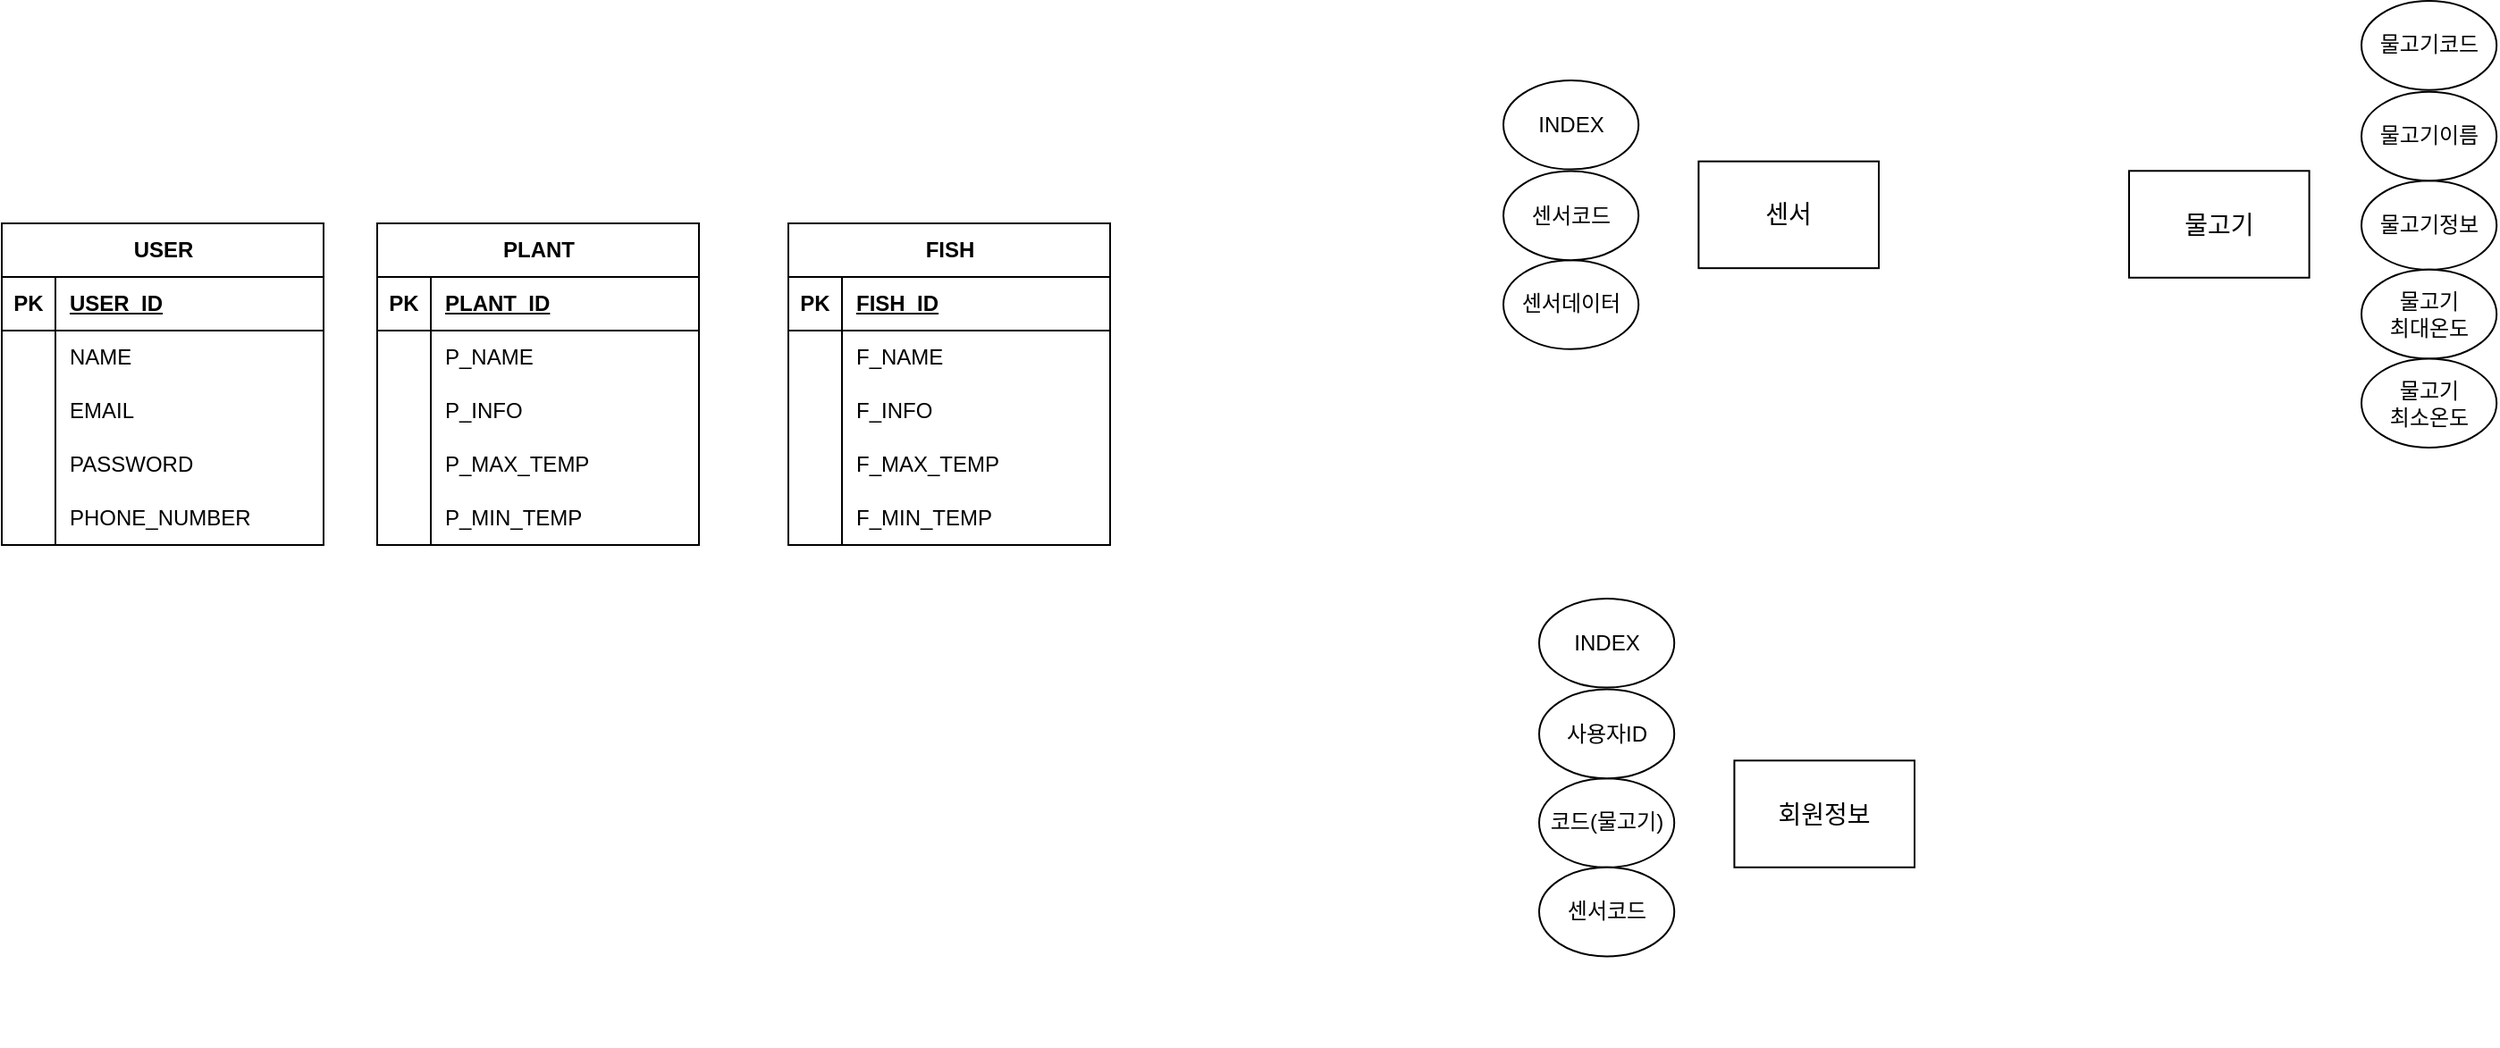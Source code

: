 <mxfile version="21.6.6" type="github">
  <diagram name="페이지-1" id="9zwk9lLUABTVpLlraMho">
    <mxGraphModel dx="2206" dy="788" grid="1" gridSize="10" guides="1" tooltips="1" connect="1" arrows="1" fold="1" page="1" pageScale="1" pageWidth="827" pageHeight="1169" math="0" shadow="0">
      <root>
        <mxCell id="0" />
        <mxCell id="1" parent="0" />
        <mxCell id="_x3-6fZufxSY2HoPdJOf-69" value="" style="group" vertex="1" connectable="0" parent="1">
          <mxGeometry x="130" y="440" width="210" height="250" as="geometry" />
        </mxCell>
        <mxCell id="_x3-6fZufxSY2HoPdJOf-70" value="&lt;font style=&quot;font-size: 14px;&quot;&gt;회원정보&lt;/font&gt;" style="rounded=0;whiteSpace=wrap;html=1;" vertex="1" parent="_x3-6fZufxSY2HoPdJOf-69">
          <mxGeometry x="109.2" y="90.637" width="100.8" height="59.761" as="geometry" />
        </mxCell>
        <mxCell id="_x3-6fZufxSY2HoPdJOf-71" value="INDEX" style="ellipse;whiteSpace=wrap;html=1;" vertex="1" parent="_x3-6fZufxSY2HoPdJOf-69">
          <mxGeometry width="75.6" height="49.801" as="geometry" />
        </mxCell>
        <mxCell id="_x3-6fZufxSY2HoPdJOf-72" value="코드(물고기)" style="ellipse;whiteSpace=wrap;html=1;" vertex="1" parent="_x3-6fZufxSY2HoPdJOf-69">
          <mxGeometry y="100.598" width="75.6" height="49.801" as="geometry" />
        </mxCell>
        <mxCell id="_x3-6fZufxSY2HoPdJOf-73" value="센서코드" style="ellipse;whiteSpace=wrap;html=1;" vertex="1" parent="_x3-6fZufxSY2HoPdJOf-69">
          <mxGeometry y="150.398" width="75.6" height="49.801" as="geometry" />
        </mxCell>
        <mxCell id="_x3-6fZufxSY2HoPdJOf-75" value="사용자ID" style="ellipse;whiteSpace=wrap;html=1;" vertex="1" parent="_x3-6fZufxSY2HoPdJOf-69">
          <mxGeometry y="50.797" width="75.6" height="49.801" as="geometry" />
        </mxCell>
        <mxCell id="_x3-6fZufxSY2HoPdJOf-84" value="" style="group" vertex="1" connectable="0" parent="1">
          <mxGeometry x="460" y="105.52" width="205.6" height="250" as="geometry" />
        </mxCell>
        <mxCell id="_x3-6fZufxSY2HoPdJOf-41" value="물고기코드" style="ellipse;whiteSpace=wrap;html=1;" vertex="1" parent="_x3-6fZufxSY2HoPdJOf-84">
          <mxGeometry x="130" width="75.6" height="49.801" as="geometry" />
        </mxCell>
        <mxCell id="_x3-6fZufxSY2HoPdJOf-42" value="물고기정보" style="ellipse;whiteSpace=wrap;html=1;" vertex="1" parent="_x3-6fZufxSY2HoPdJOf-84">
          <mxGeometry x="130" y="100.598" width="75.6" height="49.801" as="geometry" />
        </mxCell>
        <mxCell id="_x3-6fZufxSY2HoPdJOf-43" value="물고기&lt;br&gt;최대온도" style="ellipse;whiteSpace=wrap;html=1;" vertex="1" parent="_x3-6fZufxSY2HoPdJOf-84">
          <mxGeometry x="130" y="150.398" width="75.6" height="49.801" as="geometry" />
        </mxCell>
        <mxCell id="_x3-6fZufxSY2HoPdJOf-44" value="물고기&lt;br&gt;최소온도" style="ellipse;whiteSpace=wrap;html=1;" vertex="1" parent="_x3-6fZufxSY2HoPdJOf-84">
          <mxGeometry x="130" y="200.199" width="75.6" height="49.801" as="geometry" />
        </mxCell>
        <mxCell id="_x3-6fZufxSY2HoPdJOf-45" value="물고기이름" style="ellipse;whiteSpace=wrap;html=1;" vertex="1" parent="_x3-6fZufxSY2HoPdJOf-84">
          <mxGeometry x="130" y="50.797" width="75.6" height="49.801" as="geometry" />
        </mxCell>
        <mxCell id="_x3-6fZufxSY2HoPdJOf-60" value="&lt;font style=&quot;font-size: 14px;&quot;&gt;물고기&lt;/font&gt;" style="rounded=0;whiteSpace=wrap;html=1;" vertex="1" parent="_x3-6fZufxSY2HoPdJOf-84">
          <mxGeometry y="95.117" width="100.8" height="59.761" as="geometry" />
        </mxCell>
        <mxCell id="_x3-6fZufxSY2HoPdJOf-86" value="" style="group" vertex="1" connectable="0" parent="1">
          <mxGeometry x="110" y="150" width="210" height="150.398" as="geometry" />
        </mxCell>
        <mxCell id="_x3-6fZufxSY2HoPdJOf-77" value="&lt;font style=&quot;font-size: 14px;&quot;&gt;센서&lt;/font&gt;" style="rounded=0;whiteSpace=wrap;html=1;" vertex="1" parent="_x3-6fZufxSY2HoPdJOf-86">
          <mxGeometry x="109.2" y="45.317" width="100.8" height="59.761" as="geometry" />
        </mxCell>
        <mxCell id="_x3-6fZufxSY2HoPdJOf-78" value="INDEX" style="ellipse;whiteSpace=wrap;html=1;" vertex="1" parent="_x3-6fZufxSY2HoPdJOf-86">
          <mxGeometry width="75.6" height="49.801" as="geometry" />
        </mxCell>
        <mxCell id="_x3-6fZufxSY2HoPdJOf-79" value="센서데이터" style="ellipse;whiteSpace=wrap;html=1;" vertex="1" parent="_x3-6fZufxSY2HoPdJOf-86">
          <mxGeometry y="100.598" width="75.6" height="49.801" as="geometry" />
        </mxCell>
        <mxCell id="_x3-6fZufxSY2HoPdJOf-82" value="센서코드" style="ellipse;whiteSpace=wrap;html=1;" vertex="1" parent="_x3-6fZufxSY2HoPdJOf-86">
          <mxGeometry y="50.797" width="75.6" height="49.801" as="geometry" />
        </mxCell>
        <mxCell id="_x3-6fZufxSY2HoPdJOf-92" value="USER" style="shape=table;startSize=30;container=1;collapsible=1;childLayout=tableLayout;fixedRows=1;rowLines=0;fontStyle=1;align=center;resizeLast=1;html=1;" vertex="1" parent="1">
          <mxGeometry x="-730" y="230" width="180" height="180" as="geometry" />
        </mxCell>
        <mxCell id="_x3-6fZufxSY2HoPdJOf-93" value="" style="shape=tableRow;horizontal=0;startSize=0;swimlaneHead=0;swimlaneBody=0;fillColor=none;collapsible=0;dropTarget=0;points=[[0,0.5],[1,0.5]];portConstraint=eastwest;top=0;left=0;right=0;bottom=1;" vertex="1" parent="_x3-6fZufxSY2HoPdJOf-92">
          <mxGeometry y="30" width="180" height="30" as="geometry" />
        </mxCell>
        <mxCell id="_x3-6fZufxSY2HoPdJOf-94" value="PK" style="shape=partialRectangle;connectable=0;fillColor=none;top=0;left=0;bottom=0;right=0;fontStyle=1;overflow=hidden;whiteSpace=wrap;html=1;" vertex="1" parent="_x3-6fZufxSY2HoPdJOf-93">
          <mxGeometry width="30" height="30" as="geometry">
            <mxRectangle width="30" height="30" as="alternateBounds" />
          </mxGeometry>
        </mxCell>
        <mxCell id="_x3-6fZufxSY2HoPdJOf-95" value="USER_ID" style="shape=partialRectangle;connectable=0;fillColor=none;top=0;left=0;bottom=0;right=0;align=left;spacingLeft=6;fontStyle=5;overflow=hidden;whiteSpace=wrap;html=1;" vertex="1" parent="_x3-6fZufxSY2HoPdJOf-93">
          <mxGeometry x="30" width="150" height="30" as="geometry">
            <mxRectangle width="150" height="30" as="alternateBounds" />
          </mxGeometry>
        </mxCell>
        <mxCell id="_x3-6fZufxSY2HoPdJOf-96" value="" style="shape=tableRow;horizontal=0;startSize=0;swimlaneHead=0;swimlaneBody=0;fillColor=none;collapsible=0;dropTarget=0;points=[[0,0.5],[1,0.5]];portConstraint=eastwest;top=0;left=0;right=0;bottom=0;" vertex="1" parent="_x3-6fZufxSY2HoPdJOf-92">
          <mxGeometry y="60" width="180" height="30" as="geometry" />
        </mxCell>
        <mxCell id="_x3-6fZufxSY2HoPdJOf-97" value="" style="shape=partialRectangle;connectable=0;fillColor=none;top=0;left=0;bottom=0;right=0;editable=1;overflow=hidden;whiteSpace=wrap;html=1;" vertex="1" parent="_x3-6fZufxSY2HoPdJOf-96">
          <mxGeometry width="30" height="30" as="geometry">
            <mxRectangle width="30" height="30" as="alternateBounds" />
          </mxGeometry>
        </mxCell>
        <mxCell id="_x3-6fZufxSY2HoPdJOf-98" value="NAME" style="shape=partialRectangle;connectable=0;fillColor=none;top=0;left=0;bottom=0;right=0;align=left;spacingLeft=6;overflow=hidden;whiteSpace=wrap;html=1;" vertex="1" parent="_x3-6fZufxSY2HoPdJOf-96">
          <mxGeometry x="30" width="150" height="30" as="geometry">
            <mxRectangle width="150" height="30" as="alternateBounds" />
          </mxGeometry>
        </mxCell>
        <mxCell id="_x3-6fZufxSY2HoPdJOf-102" value="" style="shape=tableRow;horizontal=0;startSize=0;swimlaneHead=0;swimlaneBody=0;fillColor=none;collapsible=0;dropTarget=0;points=[[0,0.5],[1,0.5]];portConstraint=eastwest;top=0;left=0;right=0;bottom=0;" vertex="1" parent="_x3-6fZufxSY2HoPdJOf-92">
          <mxGeometry y="90" width="180" height="30" as="geometry" />
        </mxCell>
        <mxCell id="_x3-6fZufxSY2HoPdJOf-103" value="" style="shape=partialRectangle;connectable=0;fillColor=none;top=0;left=0;bottom=0;right=0;editable=1;overflow=hidden;whiteSpace=wrap;html=1;" vertex="1" parent="_x3-6fZufxSY2HoPdJOf-102">
          <mxGeometry width="30" height="30" as="geometry">
            <mxRectangle width="30" height="30" as="alternateBounds" />
          </mxGeometry>
        </mxCell>
        <mxCell id="_x3-6fZufxSY2HoPdJOf-104" value="EMAIL" style="shape=partialRectangle;connectable=0;fillColor=none;top=0;left=0;bottom=0;right=0;align=left;spacingLeft=6;overflow=hidden;whiteSpace=wrap;html=1;" vertex="1" parent="_x3-6fZufxSY2HoPdJOf-102">
          <mxGeometry x="30" width="150" height="30" as="geometry">
            <mxRectangle width="150" height="30" as="alternateBounds" />
          </mxGeometry>
        </mxCell>
        <mxCell id="_x3-6fZufxSY2HoPdJOf-99" value="" style="shape=tableRow;horizontal=0;startSize=0;swimlaneHead=0;swimlaneBody=0;fillColor=none;collapsible=0;dropTarget=0;points=[[0,0.5],[1,0.5]];portConstraint=eastwest;top=0;left=0;right=0;bottom=0;" vertex="1" parent="_x3-6fZufxSY2HoPdJOf-92">
          <mxGeometry y="120" width="180" height="30" as="geometry" />
        </mxCell>
        <mxCell id="_x3-6fZufxSY2HoPdJOf-100" value="" style="shape=partialRectangle;connectable=0;fillColor=none;top=0;left=0;bottom=0;right=0;editable=1;overflow=hidden;whiteSpace=wrap;html=1;" vertex="1" parent="_x3-6fZufxSY2HoPdJOf-99">
          <mxGeometry width="30" height="30" as="geometry">
            <mxRectangle width="30" height="30" as="alternateBounds" />
          </mxGeometry>
        </mxCell>
        <mxCell id="_x3-6fZufxSY2HoPdJOf-101" value="PASSWORD" style="shape=partialRectangle;connectable=0;fillColor=none;top=0;left=0;bottom=0;right=0;align=left;spacingLeft=6;overflow=hidden;whiteSpace=wrap;html=1;" vertex="1" parent="_x3-6fZufxSY2HoPdJOf-99">
          <mxGeometry x="30" width="150" height="30" as="geometry">
            <mxRectangle width="150" height="30" as="alternateBounds" />
          </mxGeometry>
        </mxCell>
        <mxCell id="_x3-6fZufxSY2HoPdJOf-105" value="" style="shape=tableRow;horizontal=0;startSize=0;swimlaneHead=0;swimlaneBody=0;fillColor=none;collapsible=0;dropTarget=0;points=[[0,0.5],[1,0.5]];portConstraint=eastwest;top=0;left=0;right=0;bottom=0;" vertex="1" parent="_x3-6fZufxSY2HoPdJOf-92">
          <mxGeometry y="150" width="180" height="30" as="geometry" />
        </mxCell>
        <mxCell id="_x3-6fZufxSY2HoPdJOf-106" value="" style="shape=partialRectangle;connectable=0;fillColor=none;top=0;left=0;bottom=0;right=0;editable=1;overflow=hidden;whiteSpace=wrap;html=1;" vertex="1" parent="_x3-6fZufxSY2HoPdJOf-105">
          <mxGeometry width="30" height="30" as="geometry">
            <mxRectangle width="30" height="30" as="alternateBounds" />
          </mxGeometry>
        </mxCell>
        <mxCell id="_x3-6fZufxSY2HoPdJOf-107" value="PHONE_NUMBER" style="shape=partialRectangle;connectable=0;fillColor=none;top=0;left=0;bottom=0;right=0;align=left;spacingLeft=6;overflow=hidden;whiteSpace=wrap;html=1;" vertex="1" parent="_x3-6fZufxSY2HoPdJOf-105">
          <mxGeometry x="30" width="150" height="30" as="geometry">
            <mxRectangle width="150" height="30" as="alternateBounds" />
          </mxGeometry>
        </mxCell>
        <mxCell id="_x3-6fZufxSY2HoPdJOf-108" value="PLANT" style="shape=table;startSize=30;container=1;collapsible=1;childLayout=tableLayout;fixedRows=1;rowLines=0;fontStyle=1;align=center;resizeLast=1;html=1;strokeColor=default;verticalAlign=middle;strokeWidth=1;swimlaneLine=1;rounded=0;" vertex="1" parent="1">
          <mxGeometry x="-520" y="230" width="180" height="180" as="geometry">
            <mxRectangle x="-440" y="410" width="80" height="30" as="alternateBounds" />
          </mxGeometry>
        </mxCell>
        <mxCell id="_x3-6fZufxSY2HoPdJOf-109" value="" style="shape=tableRow;horizontal=0;startSize=0;swimlaneHead=0;swimlaneBody=0;fillColor=none;collapsible=0;dropTarget=0;points=[[0,0.5],[1,0.5]];portConstraint=eastwest;top=0;left=0;right=0;bottom=1;" vertex="1" parent="_x3-6fZufxSY2HoPdJOf-108">
          <mxGeometry y="30" width="180" height="30" as="geometry" />
        </mxCell>
        <mxCell id="_x3-6fZufxSY2HoPdJOf-110" value="PK" style="shape=partialRectangle;connectable=0;fillColor=none;top=0;left=0;bottom=0;right=0;fontStyle=1;overflow=hidden;whiteSpace=wrap;html=1;" vertex="1" parent="_x3-6fZufxSY2HoPdJOf-109">
          <mxGeometry width="30" height="30" as="geometry">
            <mxRectangle width="30" height="30" as="alternateBounds" />
          </mxGeometry>
        </mxCell>
        <mxCell id="_x3-6fZufxSY2HoPdJOf-111" value="PLANT_ID" style="shape=partialRectangle;connectable=0;fillColor=none;top=0;left=0;bottom=0;right=0;align=left;spacingLeft=6;fontStyle=5;overflow=hidden;whiteSpace=wrap;html=1;shadow=0;strokeColor=default;" vertex="1" parent="_x3-6fZufxSY2HoPdJOf-109">
          <mxGeometry x="30" width="150" height="30" as="geometry">
            <mxRectangle width="150" height="30" as="alternateBounds" />
          </mxGeometry>
        </mxCell>
        <mxCell id="_x3-6fZufxSY2HoPdJOf-112" value="" style="shape=tableRow;horizontal=0;startSize=0;swimlaneHead=0;swimlaneBody=0;fillColor=none;collapsible=0;dropTarget=0;points=[[0,0.5],[1,0.5]];portConstraint=eastwest;top=0;left=0;right=0;bottom=0;strokeColor=default;" vertex="1" parent="_x3-6fZufxSY2HoPdJOf-108">
          <mxGeometry y="60" width="180" height="30" as="geometry" />
        </mxCell>
        <mxCell id="_x3-6fZufxSY2HoPdJOf-113" value="" style="shape=partialRectangle;connectable=0;fillColor=none;top=0;left=0;bottom=0;right=0;editable=1;overflow=hidden;whiteSpace=wrap;html=1;" vertex="1" parent="_x3-6fZufxSY2HoPdJOf-112">
          <mxGeometry width="30" height="30" as="geometry">
            <mxRectangle width="30" height="30" as="alternateBounds" />
          </mxGeometry>
        </mxCell>
        <mxCell id="_x3-6fZufxSY2HoPdJOf-114" value="P_NAME" style="shape=partialRectangle;connectable=0;fillColor=none;top=0;left=0;bottom=0;right=0;align=left;spacingLeft=6;overflow=hidden;whiteSpace=wrap;html=1;" vertex="1" parent="_x3-6fZufxSY2HoPdJOf-112">
          <mxGeometry x="30" width="150" height="30" as="geometry">
            <mxRectangle width="150" height="30" as="alternateBounds" />
          </mxGeometry>
        </mxCell>
        <mxCell id="_x3-6fZufxSY2HoPdJOf-115" value="" style="shape=tableRow;horizontal=0;startSize=0;swimlaneHead=0;swimlaneBody=0;fillColor=none;collapsible=0;dropTarget=0;points=[[0,0.5],[1,0.5]];portConstraint=eastwest;top=0;left=0;right=0;bottom=0;" vertex="1" parent="_x3-6fZufxSY2HoPdJOf-108">
          <mxGeometry y="90" width="180" height="30" as="geometry" />
        </mxCell>
        <mxCell id="_x3-6fZufxSY2HoPdJOf-116" value="" style="shape=partialRectangle;connectable=0;fillColor=none;top=0;left=0;bottom=0;right=0;editable=1;overflow=hidden;whiteSpace=wrap;html=1;" vertex="1" parent="_x3-6fZufxSY2HoPdJOf-115">
          <mxGeometry width="30" height="30" as="geometry">
            <mxRectangle width="30" height="30" as="alternateBounds" />
          </mxGeometry>
        </mxCell>
        <mxCell id="_x3-6fZufxSY2HoPdJOf-117" value="P_INFO" style="shape=partialRectangle;connectable=0;fillColor=none;top=0;left=0;bottom=0;right=0;align=left;spacingLeft=6;overflow=hidden;whiteSpace=wrap;html=1;" vertex="1" parent="_x3-6fZufxSY2HoPdJOf-115">
          <mxGeometry x="30" width="150" height="30" as="geometry">
            <mxRectangle width="150" height="30" as="alternateBounds" />
          </mxGeometry>
        </mxCell>
        <mxCell id="_x3-6fZufxSY2HoPdJOf-118" value="" style="shape=tableRow;horizontal=0;startSize=0;swimlaneHead=0;swimlaneBody=0;fillColor=none;collapsible=0;dropTarget=0;points=[[0,0.5],[1,0.5]];portConstraint=eastwest;top=0;left=0;right=0;bottom=0;" vertex="1" parent="_x3-6fZufxSY2HoPdJOf-108">
          <mxGeometry y="120" width="180" height="30" as="geometry" />
        </mxCell>
        <mxCell id="_x3-6fZufxSY2HoPdJOf-119" value="" style="shape=partialRectangle;connectable=0;fillColor=none;top=0;left=0;bottom=0;right=0;editable=1;overflow=hidden;whiteSpace=wrap;html=1;" vertex="1" parent="_x3-6fZufxSY2HoPdJOf-118">
          <mxGeometry width="30" height="30" as="geometry">
            <mxRectangle width="30" height="30" as="alternateBounds" />
          </mxGeometry>
        </mxCell>
        <mxCell id="_x3-6fZufxSY2HoPdJOf-120" value="P_MAX_TEMP" style="shape=partialRectangle;connectable=0;fillColor=none;top=0;left=0;bottom=0;right=0;align=left;spacingLeft=6;overflow=hidden;whiteSpace=wrap;html=1;" vertex="1" parent="_x3-6fZufxSY2HoPdJOf-118">
          <mxGeometry x="30" width="150" height="30" as="geometry">
            <mxRectangle width="150" height="30" as="alternateBounds" />
          </mxGeometry>
        </mxCell>
        <mxCell id="_x3-6fZufxSY2HoPdJOf-121" value="" style="shape=tableRow;horizontal=0;startSize=0;swimlaneHead=0;swimlaneBody=0;fillColor=none;collapsible=0;dropTarget=0;points=[[0,0.5],[1,0.5]];portConstraint=eastwest;top=0;left=0;right=0;bottom=0;" vertex="1" parent="_x3-6fZufxSY2HoPdJOf-108">
          <mxGeometry y="150" width="180" height="30" as="geometry" />
        </mxCell>
        <mxCell id="_x3-6fZufxSY2HoPdJOf-122" value="" style="shape=partialRectangle;connectable=0;fillColor=none;top=0;left=0;bottom=0;right=0;editable=1;overflow=hidden;whiteSpace=wrap;html=1;" vertex="1" parent="_x3-6fZufxSY2HoPdJOf-121">
          <mxGeometry width="30" height="30" as="geometry">
            <mxRectangle width="30" height="30" as="alternateBounds" />
          </mxGeometry>
        </mxCell>
        <mxCell id="_x3-6fZufxSY2HoPdJOf-123" value="P_MIN_TEMP" style="shape=partialRectangle;connectable=0;fillColor=none;top=0;left=0;bottom=0;right=0;align=left;spacingLeft=6;overflow=hidden;whiteSpace=wrap;html=1;" vertex="1" parent="_x3-6fZufxSY2HoPdJOf-121">
          <mxGeometry x="30" width="150" height="30" as="geometry">
            <mxRectangle width="150" height="30" as="alternateBounds" />
          </mxGeometry>
        </mxCell>
        <mxCell id="_x3-6fZufxSY2HoPdJOf-160" value="FISH" style="shape=table;startSize=30;container=1;collapsible=1;childLayout=tableLayout;fixedRows=1;rowLines=0;fontStyle=1;align=center;resizeLast=1;html=1;strokeColor=default;verticalAlign=middle;strokeWidth=1;swimlaneLine=1;rounded=0;" vertex="1" parent="1">
          <mxGeometry x="-290" y="230" width="180" height="180" as="geometry">
            <mxRectangle x="-440" y="410" width="80" height="30" as="alternateBounds" />
          </mxGeometry>
        </mxCell>
        <mxCell id="_x3-6fZufxSY2HoPdJOf-161" value="" style="shape=tableRow;horizontal=0;startSize=0;swimlaneHead=0;swimlaneBody=0;fillColor=none;collapsible=0;dropTarget=0;points=[[0,0.5],[1,0.5]];portConstraint=eastwest;top=0;left=0;right=0;bottom=1;" vertex="1" parent="_x3-6fZufxSY2HoPdJOf-160">
          <mxGeometry y="30" width="180" height="30" as="geometry" />
        </mxCell>
        <mxCell id="_x3-6fZufxSY2HoPdJOf-162" value="PK" style="shape=partialRectangle;connectable=0;fillColor=none;top=0;left=0;bottom=0;right=0;fontStyle=1;overflow=hidden;whiteSpace=wrap;html=1;" vertex="1" parent="_x3-6fZufxSY2HoPdJOf-161">
          <mxGeometry width="30" height="30" as="geometry">
            <mxRectangle width="30" height="30" as="alternateBounds" />
          </mxGeometry>
        </mxCell>
        <mxCell id="_x3-6fZufxSY2HoPdJOf-163" value="FISH_ID" style="shape=partialRectangle;connectable=0;fillColor=none;top=0;left=0;bottom=0;right=0;align=left;spacingLeft=6;fontStyle=5;overflow=hidden;whiteSpace=wrap;html=1;shadow=0;strokeColor=default;" vertex="1" parent="_x3-6fZufxSY2HoPdJOf-161">
          <mxGeometry x="30" width="150" height="30" as="geometry">
            <mxRectangle width="150" height="30" as="alternateBounds" />
          </mxGeometry>
        </mxCell>
        <mxCell id="_x3-6fZufxSY2HoPdJOf-164" value="" style="shape=tableRow;horizontal=0;startSize=0;swimlaneHead=0;swimlaneBody=0;fillColor=none;collapsible=0;dropTarget=0;points=[[0,0.5],[1,0.5]];portConstraint=eastwest;top=0;left=0;right=0;bottom=0;strokeColor=default;" vertex="1" parent="_x3-6fZufxSY2HoPdJOf-160">
          <mxGeometry y="60" width="180" height="30" as="geometry" />
        </mxCell>
        <mxCell id="_x3-6fZufxSY2HoPdJOf-165" value="" style="shape=partialRectangle;connectable=0;fillColor=none;top=0;left=0;bottom=0;right=0;editable=1;overflow=hidden;whiteSpace=wrap;html=1;" vertex="1" parent="_x3-6fZufxSY2HoPdJOf-164">
          <mxGeometry width="30" height="30" as="geometry">
            <mxRectangle width="30" height="30" as="alternateBounds" />
          </mxGeometry>
        </mxCell>
        <mxCell id="_x3-6fZufxSY2HoPdJOf-166" value="F_NAME" style="shape=partialRectangle;connectable=0;fillColor=none;top=0;left=0;bottom=0;right=0;align=left;spacingLeft=6;overflow=hidden;whiteSpace=wrap;html=1;" vertex="1" parent="_x3-6fZufxSY2HoPdJOf-164">
          <mxGeometry x="30" width="150" height="30" as="geometry">
            <mxRectangle width="150" height="30" as="alternateBounds" />
          </mxGeometry>
        </mxCell>
        <mxCell id="_x3-6fZufxSY2HoPdJOf-167" value="" style="shape=tableRow;horizontal=0;startSize=0;swimlaneHead=0;swimlaneBody=0;fillColor=none;collapsible=0;dropTarget=0;points=[[0,0.5],[1,0.5]];portConstraint=eastwest;top=0;left=0;right=0;bottom=0;" vertex="1" parent="_x3-6fZufxSY2HoPdJOf-160">
          <mxGeometry y="90" width="180" height="30" as="geometry" />
        </mxCell>
        <mxCell id="_x3-6fZufxSY2HoPdJOf-168" value="" style="shape=partialRectangle;connectable=0;fillColor=none;top=0;left=0;bottom=0;right=0;editable=1;overflow=hidden;whiteSpace=wrap;html=1;" vertex="1" parent="_x3-6fZufxSY2HoPdJOf-167">
          <mxGeometry width="30" height="30" as="geometry">
            <mxRectangle width="30" height="30" as="alternateBounds" />
          </mxGeometry>
        </mxCell>
        <mxCell id="_x3-6fZufxSY2HoPdJOf-169" value="F_INFO" style="shape=partialRectangle;connectable=0;fillColor=none;top=0;left=0;bottom=0;right=0;align=left;spacingLeft=6;overflow=hidden;whiteSpace=wrap;html=1;" vertex="1" parent="_x3-6fZufxSY2HoPdJOf-167">
          <mxGeometry x="30" width="150" height="30" as="geometry">
            <mxRectangle width="150" height="30" as="alternateBounds" />
          </mxGeometry>
        </mxCell>
        <mxCell id="_x3-6fZufxSY2HoPdJOf-170" value="" style="shape=tableRow;horizontal=0;startSize=0;swimlaneHead=0;swimlaneBody=0;fillColor=none;collapsible=0;dropTarget=0;points=[[0,0.5],[1,0.5]];portConstraint=eastwest;top=0;left=0;right=0;bottom=0;" vertex="1" parent="_x3-6fZufxSY2HoPdJOf-160">
          <mxGeometry y="120" width="180" height="30" as="geometry" />
        </mxCell>
        <mxCell id="_x3-6fZufxSY2HoPdJOf-171" value="" style="shape=partialRectangle;connectable=0;fillColor=none;top=0;left=0;bottom=0;right=0;editable=1;overflow=hidden;whiteSpace=wrap;html=1;" vertex="1" parent="_x3-6fZufxSY2HoPdJOf-170">
          <mxGeometry width="30" height="30" as="geometry">
            <mxRectangle width="30" height="30" as="alternateBounds" />
          </mxGeometry>
        </mxCell>
        <mxCell id="_x3-6fZufxSY2HoPdJOf-172" value="F_MAX_TEMP" style="shape=partialRectangle;connectable=0;fillColor=none;top=0;left=0;bottom=0;right=0;align=left;spacingLeft=6;overflow=hidden;whiteSpace=wrap;html=1;" vertex="1" parent="_x3-6fZufxSY2HoPdJOf-170">
          <mxGeometry x="30" width="150" height="30" as="geometry">
            <mxRectangle width="150" height="30" as="alternateBounds" />
          </mxGeometry>
        </mxCell>
        <mxCell id="_x3-6fZufxSY2HoPdJOf-173" value="" style="shape=tableRow;horizontal=0;startSize=0;swimlaneHead=0;swimlaneBody=0;fillColor=none;collapsible=0;dropTarget=0;points=[[0,0.5],[1,0.5]];portConstraint=eastwest;top=0;left=0;right=0;bottom=0;" vertex="1" parent="_x3-6fZufxSY2HoPdJOf-160">
          <mxGeometry y="150" width="180" height="30" as="geometry" />
        </mxCell>
        <mxCell id="_x3-6fZufxSY2HoPdJOf-174" value="" style="shape=partialRectangle;connectable=0;fillColor=none;top=0;left=0;bottom=0;right=0;editable=1;overflow=hidden;whiteSpace=wrap;html=1;" vertex="1" parent="_x3-6fZufxSY2HoPdJOf-173">
          <mxGeometry width="30" height="30" as="geometry">
            <mxRectangle width="30" height="30" as="alternateBounds" />
          </mxGeometry>
        </mxCell>
        <mxCell id="_x3-6fZufxSY2HoPdJOf-175" value="F_MIN_TEMP" style="shape=partialRectangle;connectable=0;fillColor=none;top=0;left=0;bottom=0;right=0;align=left;spacingLeft=6;overflow=hidden;whiteSpace=wrap;html=1;" vertex="1" parent="_x3-6fZufxSY2HoPdJOf-173">
          <mxGeometry x="30" width="150" height="30" as="geometry">
            <mxRectangle width="150" height="30" as="alternateBounds" />
          </mxGeometry>
        </mxCell>
      </root>
    </mxGraphModel>
  </diagram>
</mxfile>
